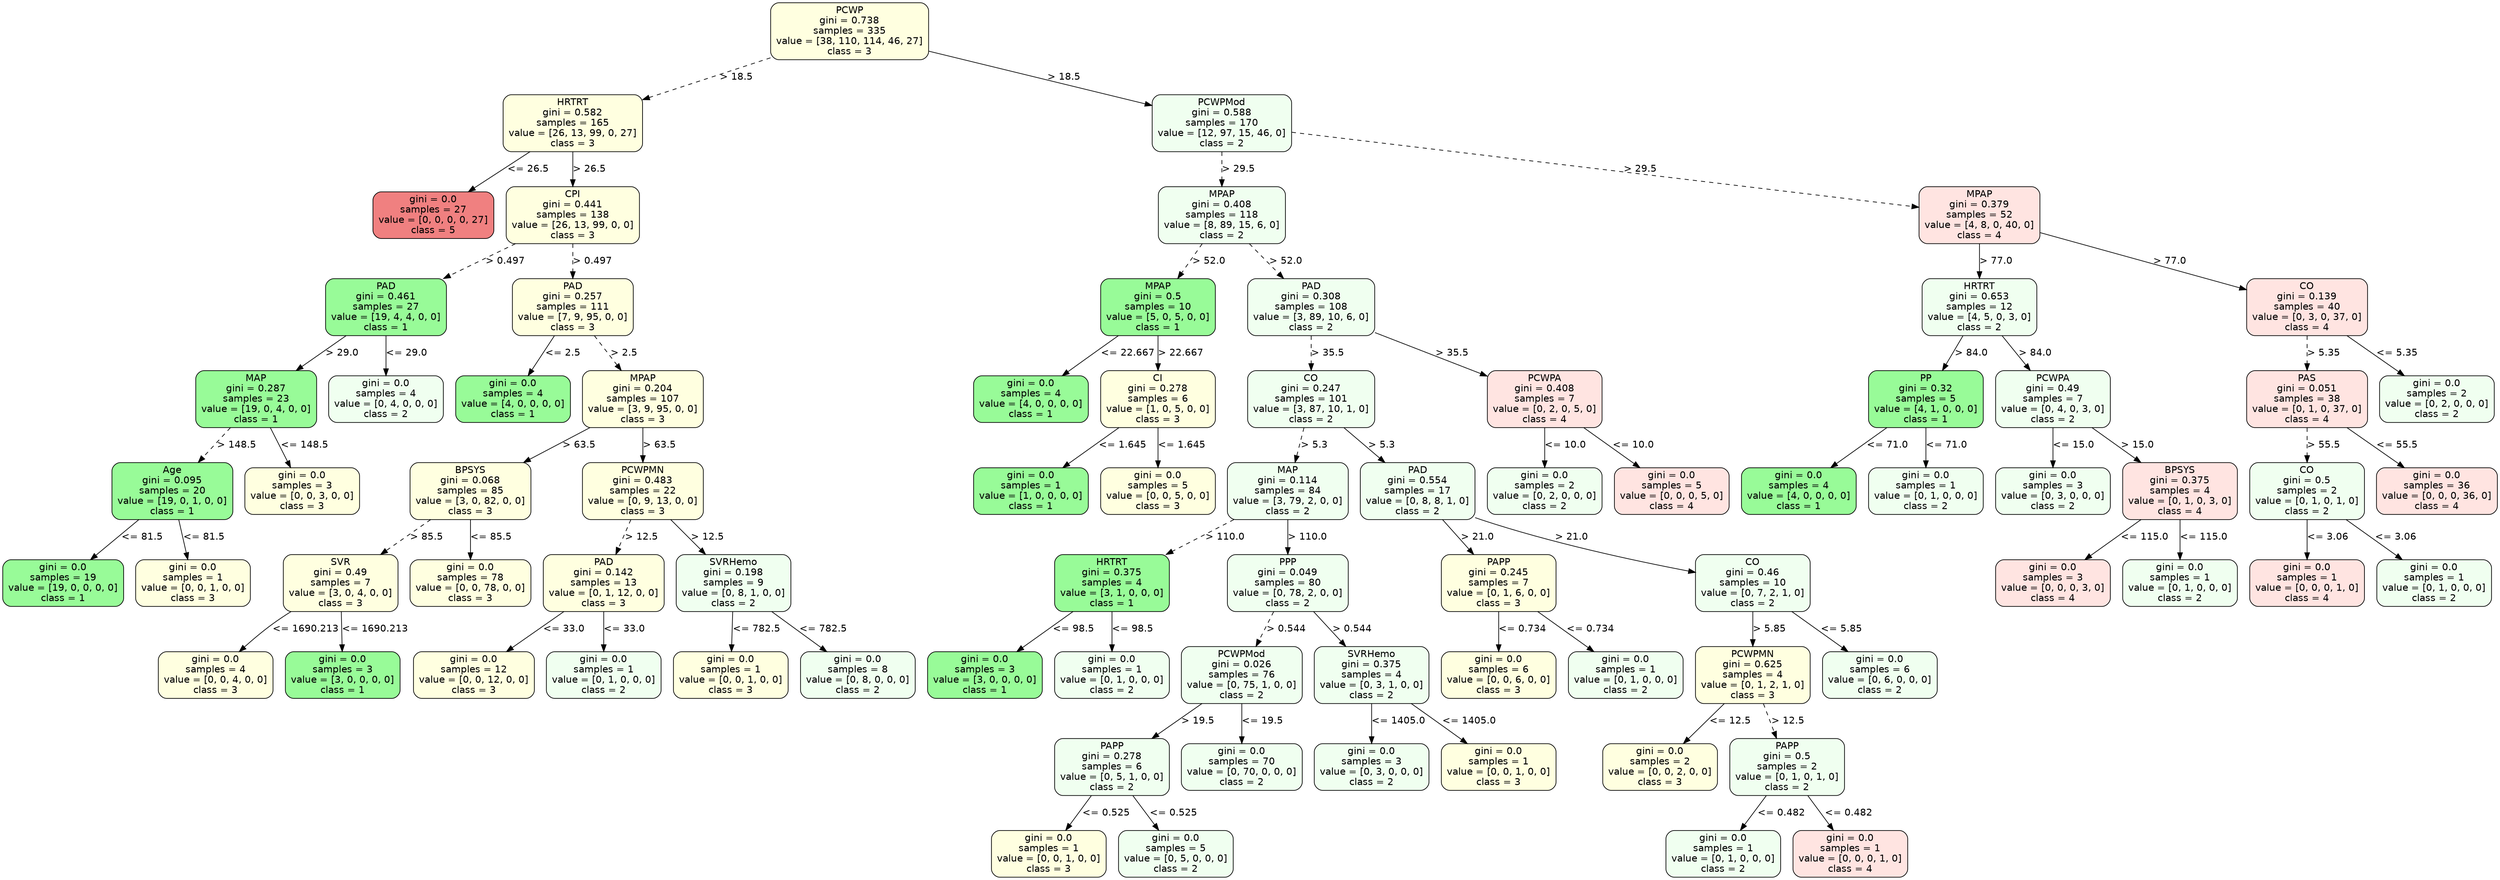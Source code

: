 strict digraph Tree {
	graph [bb="0,0,3161,1274"];
	node [color=black,
		fontname=helvetica,
		label="\N",
		shape=box,
		style="filled, rounded"
	];
	edge [fontname=helvetica];
	0	[fillcolor=lightyellow,
		height=1.1528,
		label="PCWP\ngini = 0.738\nsamples = 335\nvalue = [38, 110, 114, 46, 27]\nclass = 3",
		pos="1096.5,1232.5",
		width=2.6667];
	1	[fillcolor=lightyellow,
		height=1.1528,
		label="HRTRT\ngini = 0.582\nsamples = 165\nvalue = [26, 13, 99, 0, 27]\nclass = 3",
		pos="697.5,1098.5",
		width=2.3611];
	0 -> 1	[label="> 18.5",
		labelangle=45,
		labeldistance=2.5,
		lp="929,1165.5",
		op=">",
		param=18.5,
		pos="e,782.58,1127.6 1000.4,1199.7 937.25,1178.8 854.96,1151.6 792.1,1130.8",
		style=dashed];
	26	[fillcolor=honeydew,
		height=1.1528,
		label="PCWPMod\ngini = 0.588\nsamples = 170\nvalue = [12, 97, 15, 46, 0]\nclass = 2",
		pos="1605.5,1098.5",
		width=2.3611];
	0 -> 26	[label="> 18.5",
		labelangle=-45,
		labeldistance=2.5,
		lp="1386,1165.5",
		op=">",
		param=18.5,
		pos="e,1520.4,1121.6 1192.5,1206.6 1283.7,1183 1419.9,1147.6 1510.7,1124.1",
		style=solid];
	2	[fillcolor=lightcoral,
		height=0.94444,
		label="gini = 0.0\nsamples = 27\nvalue = [0, 0, 0, 0, 27]\nclass = 5",
		pos="524.5,964.5",
		width=2.0417];
	1 -> 2	[label="<= 26.5",
		lp="640,1031.5",
		op="<=",
		param=26.5,
		pos="e,567.79,998.53 644.18,1056.8 622.44,1040.2 597.4,1021.1 575.86,1004.7",
		style=solid];
	3	[fillcolor=lightyellow,
		height=1.1528,
		label="CPI\ngini = 0.441\nsamples = 138\nvalue = [26, 13, 99, 0, 0]\nclass = 3",
		pos="697.5,964.5",
		width=2.25];
	1 -> 3	[label="> 26.5",
		lp="717,1031.5",
		op=">",
		param=26.5,
		pos="e,697.5,1006.3 697.5,1056.8 697.5,1044 697.5,1029.7 697.5,1016.3",
		style=solid];
	4	[fillcolor=palegreen,
		height=1.1528,
		label="PAD\ngini = 0.461\nsamples = 27\nvalue = [19, 4, 4, 0, 0]\nclass = 1",
		pos="479.5,830.5",
		width=2.0417];
	3 -> 4	[label="> 0.497",
		lp="618.5,897.5",
		op=">",
		param=0.497,
		pos="e,546.64,872.15 630.61,923 606.76,908.56 579.74,892.19 555.2,877.34",
		style=dashed];
	11	[fillcolor=lightyellow,
		height=1.1528,
		label="PAD\ngini = 0.257\nsamples = 111\nvalue = [7, 9, 95, 0, 0]\nclass = 3",
		pos="697.5,830.5",
		width=2.0417];
	3 -> 11	[label="> 0.497",
		lp="720.5,897.5",
		op=">",
		param=0.497,
		pos="e,697.5,872.27 697.5,922.82 697.5,910.02 697.5,895.73 697.5,882.32",
		style=dashed];
	5	[fillcolor=palegreen,
		height=1.1528,
		label="MAP\ngini = 0.287\nsamples = 23\nvalue = [19, 0, 4, 0, 0]\nclass = 1",
		pos="317.5,696.5",
		width=2.0417];
	4 -> 5	[label="> 29.0",
		lp="423,763.5",
		op=">",
		param=29.0,
		pos="e,367.26,738.05 429.57,788.82 412.4,774.83 393.03,759.04 375.29,744.59",
		style=solid];
	10	[fillcolor=honeydew,
		height=0.94444,
		label="gini = 0.0\nsamples = 4\nvalue = [0, 4, 0, 0, 0]\nclass = 2",
		pos="479.5,696.5",
		width=1.9444];
	4 -> 10	[label="<= 29.0",
		lp="503,763.5",
		op="<=",
		param=29.0,
		pos="e,479.5,730.74 479.5,788.82 479.5,773.68 479.5,756.44 479.5,741.05",
		style=solid];
	6	[fillcolor=palegreen,
		height=1.1528,
		label="Age\ngini = 0.095\nsamples = 20\nvalue = [19, 0, 1, 0, 0]\nclass = 1",
		pos="194.5,562.5",
		width=2.0417];
	5 -> 6	[label="> 148.5",
		lp="283.5,629.5",
		op=">",
		param=148.5,
		pos="e,232.49,604.27 279.59,654.82 266.97,641.27 252.78,626.04 239.66,611.96",
		style=dashed];
	9	[fillcolor=lightyellow,
		height=0.94444,
		label="gini = 0.0\nsamples = 3\nvalue = [0, 0, 3, 0, 0]\nclass = 3",
		pos="356.5,562.5",
		width=1.9444];
	5 -> 9	[label="<= 148.5",
		lp="366,629.5",
		op="<=",
		param=148.5,
		pos="e,346.68,596.74 329.52,654.82 334.04,639.53 339.18,622.11 343.76,606.61",
		style=solid];
	7	[fillcolor=palegreen,
		height=0.94444,
		label="gini = 0.0\nsamples = 19\nvalue = [19, 0, 0, 0, 0]\nclass = 1",
		pos="73.5,428.5",
		width=2.0417];
	6 -> 7	[label="<= 81.5",
		lp="162,495.5",
		op="<=",
		param=81.5,
		pos="e,103.97,462.74 157.21,520.82 142.53,504.8 125.7,486.45 111,470.41",
		style=solid];
	8	[fillcolor=lightyellow,
		height=0.94444,
		label="gini = 0.0\nsamples = 1\nvalue = [0, 0, 1, 0, 0]\nclass = 3",
		pos="235.5,428.5",
		width=1.9444];
	6 -> 8	[label="<= 81.5",
		lp="240,495.5",
		op="<=",
		param=81.5,
		pos="e,225.17,462.74 207.14,520.82 211.88,505.53 217.3,488.11 222.11,472.61",
		style=solid];
	12	[fillcolor=palegreen,
		height=0.94444,
		label="gini = 0.0\nsamples = 4\nvalue = [4, 0, 0, 0, 0]\nclass = 1",
		pos="637.5,696.5",
		width=1.9444];
	11 -> 12	[label="<= 2.5",
		lp="689.5,763.5",
		op="<=",
		param=2.5,
		pos="e,652.61,730.74 679.01,788.82 671.99,773.39 663.99,755.78 656.89,740.17",
		style=solid];
	13	[fillcolor=lightyellow,
		height=1.1528,
		label="MPAP\ngini = 0.204\nsamples = 107\nvalue = [3, 9, 95, 0, 0]\nclass = 3",
		pos="799.5,696.5",
		width=2.0417];
	11 -> 13	[label="> 2.5",
		lp="768,763.5",
		op=">",
		param=2.5,
		pos="e,767.99,738.27 728.94,788.82 739.31,775.39 750.96,760.32 761.75,746.35",
		style=dashed];
	14	[fillcolor=lightyellow,
		height=1.1528,
		label="BPSYS\ngini = 0.068\nsamples = 85\nvalue = [3, 0, 82, 0, 0]\nclass = 3",
		pos="595.5,562.5",
		width=2.0417];
	13 -> 14	[label="> 63.5",
		lp="724,629.5",
		op=">",
		param=63.5,
		pos="e,658.33,604.15 736.91,655 714.79,640.68 689.74,624.48 666.94,609.73",
		style=solid];
	19	[fillcolor=lightyellow,
		height=1.1528,
		label="PCWPMN\ngini = 0.483\nsamples = 22\nvalue = [0, 9, 13, 0, 0]\nclass = 3",
		pos="799.5,562.5",
		width=2.0417];
	13 -> 19	[label="> 63.5",
		lp="819,629.5",
		op=">",
		param=63.5,
		pos="e,799.5,604.27 799.5,654.82 799.5,642.02 799.5,627.73 799.5,614.32",
		style=solid];
	15	[fillcolor=lightyellow,
		height=1.1528,
		label="SVR\ngini = 0.49\nsamples = 7\nvalue = [3, 0, 4, 0, 0]\nclass = 3",
		pos="433.5,428.5",
		width=1.9444];
	14 -> 15	[label="> 85.5",
		lp="539,495.5",
		op=">",
		param=85.5,
		pos="e,483.26,470.05 545.57,520.82 528.4,506.83 509.03,491.04 491.29,476.59",
		style=dashed];
	18	[fillcolor=lightyellow,
		height=0.94444,
		label="gini = 0.0\nsamples = 78\nvalue = [0, 0, 78, 0, 0]\nclass = 3",
		pos="595.5,428.5",
		width=2.0417];
	14 -> 18	[label="<= 85.5",
		lp="619,495.5",
		op="<=",
		param=85.5,
		pos="e,595.5,462.74 595.5,520.82 595.5,505.68 595.5,488.44 595.5,473.05",
		style=solid];
	16	[fillcolor=lightyellow,
		height=0.94444,
		label="gini = 0.0\nsamples = 4\nvalue = [0, 0, 4, 0, 0]\nclass = 3",
		pos="277.5,294.5",
		width=1.9444];
	15 -> 16	[label="<= 1690.213",
		lp="392,361.5",
		op="<=",
		param=1690.213,
		pos="e,309.87,328.72 375.95,386.89 368.27,381.05 360.61,374.99 353.5,369 341.29,358.72 328.61,346.94 317.18,335.87",
		style=solid];
	17	[fillcolor=palegreen,
		height=0.94444,
		label="gini = 0.0\nsamples = 3\nvalue = [3, 0, 0, 0, 0]\nclass = 1",
		pos="435.5,294.5",
		width=1.9444];
	15 -> 17	[label="<= 1690.213",
		lp="474,361.5",
		op="<=",
		param=1690.213,
		pos="e,435,328.74 434.12,386.82 434.35,371.68 434.61,354.44 434.84,339.05",
		style=solid];
	20	[fillcolor=lightyellow,
		height=1.1528,
		label="PAD\ngini = 0.142\nsamples = 13\nvalue = [0, 1, 12, 0, 0]\nclass = 3",
		pos="760.5,428.5",
		width=2.0417];
	19 -> 20	[label="> 12.5",
		lp="801,495.5",
		op=">",
		param=12.5,
		pos="e,772.55,470.27 787.48,520.82 783.66,507.9 779.39,493.45 775.4,479.92",
		style=dashed];
	23	[fillcolor=honeydew,
		height=1.1528,
		label="SVRHemo\ngini = 0.198\nsamples = 9\nvalue = [0, 8, 1, 0, 0]\nclass = 2",
		pos="922.5,428.5",
		width=1.9444];
	19 -> 23	[label="> 12.5",
		lp="885,495.5",
		op=">",
		param=12.5,
		pos="e,884.51,470.27 837.41,520.82 850.03,507.27 864.22,492.04 877.34,477.96",
		style=solid];
	21	[fillcolor=lightyellow,
		height=0.94444,
		label="gini = 0.0\nsamples = 12\nvalue = [0, 0, 12, 0, 0]\nclass = 3",
		pos="598.5,294.5",
		width=2.0417];
	20 -> 21	[label="<= 33.0",
		lp="708,361.5",
		op="<=",
		param=33.0,
		pos="e,639.04,328.53 710.57,386.82 690.3,370.3 666.97,351.29 646.86,334.9",
		style=solid];
	22	[fillcolor=honeydew,
		height=0.94444,
		label="gini = 0.0\nsamples = 1\nvalue = [0, 1, 0, 0, 0]\nclass = 2",
		pos="760.5,294.5",
		width=1.9444];
	20 -> 22	[label="<= 33.0",
		lp="784,361.5",
		op="<=",
		param=33.0,
		pos="e,760.5,328.74 760.5,386.82 760.5,371.68 760.5,354.44 760.5,339.05",
		style=solid];
	24	[fillcolor=lightyellow,
		height=0.94444,
		label="gini = 0.0\nsamples = 1\nvalue = [0, 0, 1, 0, 0]\nclass = 3",
		pos="918.5,294.5",
		width=1.9444];
	23 -> 24	[label="<= 782.5",
		lp="949,361.5",
		op="<=",
		param=782.5,
		pos="e,919.51,328.74 921.27,386.82 920.81,371.68 920.29,354.44 919.82,339.05",
		style=solid];
	25	[fillcolor=honeydew,
		height=0.94444,
		label="gini = 0.0\nsamples = 8\nvalue = [0, 8, 0, 0, 0]\nclass = 2",
		pos="1076.5,294.5",
		width=1.9444];
	23 -> 25	[label="<= 782.5",
		lp="1032,361.5",
		op="<=",
		param=782.5,
		pos="e,1038,328.53 969.96,386.82 989.15,370.37 1011.2,351.46 1030.3,335.12",
		style=solid];
	27	[fillcolor=honeydew,
		height=1.1528,
		label="MPAP\ngini = 0.408\nsamples = 118\nvalue = [8, 89, 15, 6, 0]\nclass = 2",
		pos="1605.5,964.5",
		width=2.1528];
	26 -> 27	[label="> 29.5",
		lp="1625,1031.5",
		op=">",
		param=29.5,
		pos="e,1605.5,1006.3 1605.5,1056.8 1605.5,1044 1605.5,1029.7 1605.5,1016.3",
		style=dashed];
	62	[fillcolor=mistyrose,
		height=1.1528,
		label="MPAP\ngini = 0.379\nsamples = 52\nvalue = [4, 8, 0, 40, 0]\nclass = 4",
		pos="2518.5,964.5",
		width=2.0417];
	26 -> 62	[label="> 29.5",
		lp="2109,1031.5",
		op=">",
		param=29.5,
		pos="e,2444.9,976.14 1690.6,1085.2 1865.1,1060 2261.5,1002.6 2434.8,977.6",
		style=dashed];
	28	[fillcolor=palegreen,
		height=1.1528,
		label="MPAP\ngini = 0.5\nsamples = 10\nvalue = [5, 0, 5, 0, 0]\nclass = 1",
		pos="1495.5,830.5",
		width=1.9444];
	27 -> 28	[label="> 52.0",
		lp="1574,897.5",
		op=">",
		param=52.0,
		pos="e,1529.5,872.27 1571.6,922.82 1560.3,909.27 1547.6,894.04 1535.9,879.96",
		style=dashed];
	33	[fillcolor=honeydew,
		height=1.1528,
		label="PAD\ngini = 0.308\nsamples = 108\nvalue = [3, 89, 10, 6, 0]\nclass = 2",
		pos="1779.5,830.5",
		width=2.1528];
	27 -> 33	[label="> 52.0",
		lp="1718,897.5",
		op=">",
		param=52.0,
		pos="e,1726.1,872.05 1659.1,922.82 1677.7,908.7 1698.7,892.76 1717.9,878.2",
		style=dashed];
	29	[fillcolor=palegreen,
		height=0.94444,
		label="gini = 0.0\nsamples = 4\nvalue = [4, 0, 0, 0, 0]\nclass = 1",
		pos="1337.5,696.5",
		width=1.9444];
	28 -> 29	[label="<= 22.667",
		lp="1452.5,763.5",
		op="<=",
		param=22.667,
		pos="e,1377,730.53 1446.8,788.82 1427.1,772.37 1404.5,753.46 1384.9,737.12",
		style=solid];
	30	[fillcolor=lightyellow,
		height=1.1528,
		label="CI\ngini = 0.278\nsamples = 6\nvalue = [1, 0, 5, 0, 0]\nclass = 3",
		pos="1495.5,696.5",
		width=1.9444];
	28 -> 30	[label="> 22.667",
		lp="1522.5,763.5",
		op=">",
		param=22.667,
		pos="e,1495.5,738.27 1495.5,788.82 1495.5,776.02 1495.5,761.73 1495.5,748.32",
		style=solid];
	31	[fillcolor=palegreen,
		height=0.94444,
		label="gini = 0.0\nsamples = 1\nvalue = [1, 0, 0, 0, 0]\nclass = 1",
		pos="1337.5,562.5",
		width=1.9444];
	30 -> 31	[label="<= 1.645",
		lp="1449,629.5",
		op="<=",
		param=1.645,
		pos="e,1377,596.53 1446.8,654.82 1427.1,638.37 1404.5,619.46 1384.9,603.12",
		style=solid];
	32	[fillcolor=lightyellow,
		height=0.94444,
		label="gini = 0.0\nsamples = 5\nvalue = [0, 0, 5, 0, 0]\nclass = 3",
		pos="1495.5,562.5",
		width=1.9444];
	30 -> 32	[label="<= 1.645",
		lp="1523,629.5",
		op="<=",
		param=1.645,
		pos="e,1495.5,596.74 1495.5,654.82 1495.5,639.68 1495.5,622.44 1495.5,607.05",
		style=solid];
	34	[fillcolor=honeydew,
		height=1.1528,
		label="CO\ngini = 0.247\nsamples = 101\nvalue = [3, 87, 10, 1, 0]\nclass = 2",
		pos="1779.5,696.5",
		width=2.1528];
	33 -> 34	[label="> 35.5",
		lp="1799,763.5",
		op=">",
		param=35.5,
		pos="e,1779.5,738.27 1779.5,788.82 1779.5,776.02 1779.5,761.73 1779.5,748.32",
		style=dashed];
	59	[fillcolor=mistyrose,
		height=1.1528,
		label="PCWPA\ngini = 0.408\nsamples = 7\nvalue = [0, 2, 0, 5, 0]\nclass = 4",
		pos="1977.5,696.5",
		width=1.9444];
	33 -> 59	[label="> 35.5",
		lp="1904,763.5",
		op=">",
		param=35.5,
		pos="e,1916.5,738.15 1840.3,789 1861.7,774.68 1886,758.48 1908.2,743.73",
		style=solid];
	35	[fillcolor=honeydew,
		height=1.1528,
		label="MAP\ngini = 0.114\nsamples = 84\nvalue = [3, 79, 2, 0, 0]\nclass = 2",
		pos="1657.5,562.5",
		width=2.0417];
	34 -> 35	[label="> 5.3",
		lp="1738,629.5",
		op=">",
		param=5.3,
		pos="e,1695.2,604.27 1741.9,654.82 1729.4,641.27 1715.3,626.04 1702.3,611.96",
		style=dashed];
	48	[fillcolor=honeydew,
		height=1.1528,
		label="PAD\ngini = 0.554\nsamples = 17\nvalue = [0, 8, 8, 1, 0]\nclass = 2",
		pos="1819.5,562.5",
		width=1.9444];
	34 -> 48	[label="> 5.3",
		lp="1817,629.5",
		op=">",
		param=5.3,
		pos="e,1807.1,604.27 1791.8,654.82 1795.7,641.9 1800.1,627.45 1804.2,613.92",
		style=solid];
	36	[fillcolor=palegreen,
		height=1.1528,
		label="HRTRT\ngini = 0.375\nsamples = 4\nvalue = [3, 1, 0, 0, 0]\nclass = 1",
		pos="1392.5,428.5",
		width=1.9444];
	35 -> 36	[label="> 110.0",
		lp="1556.5,495.5",
		op=">",
		param=110.0,
		pos="e,1462.7,464.48 1583.7,524.73 1549,507.43 1507.5,486.78 1472.1,469.14",
		style=dashed];
	39	[fillcolor=honeydew,
		height=1.1528,
		label="PPP\ngini = 0.049\nsamples = 80\nvalue = [0, 78, 2, 0, 0]\nclass = 2",
		pos="1657.5,428.5",
		width=2.0417];
	35 -> 39	[label="> 110.0",
		lp="1680.5,495.5",
		op=">",
		param=110.0,
		pos="e,1657.5,470.27 1657.5,520.82 1657.5,508.02 1657.5,493.73 1657.5,480.32",
		style=solid];
	37	[fillcolor=palegreen,
		height=0.94444,
		label="gini = 0.0\nsamples = 3\nvalue = [3, 0, 0, 0, 0]\nclass = 1",
		pos="1234.5,294.5",
		width=1.9444];
	36 -> 37	[label="<= 98.5",
		lp="1342,361.5",
		op="<=",
		param=98.5,
		pos="e,1274,328.53 1343.8,386.82 1324.1,370.37 1301.5,351.46 1281.9,335.12",
		style=solid];
	38	[fillcolor=honeydew,
		height=0.94444,
		label="gini = 0.0\nsamples = 1\nvalue = [0, 1, 0, 0, 0]\nclass = 2",
		pos="1392.5,294.5",
		width=1.9444];
	36 -> 38	[label="<= 98.5",
		lp="1416,361.5",
		op="<=",
		param=98.5,
		pos="e,1392.5,328.74 1392.5,386.82 1392.5,371.68 1392.5,354.44 1392.5,339.05",
		style=solid];
	40	[fillcolor=honeydew,
		height=1.1528,
		label="PCWPMod\ngini = 0.026\nsamples = 76\nvalue = [0, 75, 1, 0, 0]\nclass = 2",
		pos="1554.5,294.5",
		width=2.0417];
	39 -> 40	[label="> 0.544",
		lp="1632.5,361.5",
		op=">",
		param=0.544,
		pos="e,1586.3,336.27 1625.8,386.82 1615.3,373.39 1603.5,358.32 1592.6,344.35",
		style=dashed];
	45	[fillcolor=honeydew,
		height=1.1528,
		label="SVRHemo\ngini = 0.375\nsamples = 4\nvalue = [0, 3, 1, 0, 0]\nclass = 2",
		pos="1716.5,294.5",
		width=1.9444];
	39 -> 45	[label="> 0.544",
		lp="1712.5,361.5",
		op=">",
		param=0.544,
		pos="e,1698.3,336.27 1675.7,386.82 1681.5,373.77 1688,359.17 1694.1,345.53",
		style=solid];
	41	[fillcolor=honeydew,
		height=1.1528,
		label="PAPP\ngini = 0.278\nsamples = 6\nvalue = [0, 5, 1, 0, 0]\nclass = 2",
		pos="1392.5,160.5",
		width=1.9444];
	40 -> 41	[label="> 19.5",
		lp="1498,227.5",
		op=">",
		param=19.5,
		pos="e,1442.3,202.05 1504.6,252.82 1487.4,238.83 1468,223.04 1450.3,208.59",
		style=solid];
	44	[fillcolor=honeydew,
		height=0.94444,
		label="gini = 0.0\nsamples = 70\nvalue = [0, 70, 0, 0, 0]\nclass = 2",
		pos="1554.5,160.5",
		width=2.0417];
	40 -> 44	[label="<= 19.5",
		lp="1578,227.5",
		op="<=",
		param=19.5,
		pos="e,1554.5,194.74 1554.5,252.82 1554.5,237.68 1554.5,220.44 1554.5,205.05",
		style=solid];
	42	[fillcolor=lightyellow,
		height=0.94444,
		label="gini = 0.0\nsamples = 1\nvalue = [0, 0, 1, 0, 0]\nclass = 3",
		pos="1313.5,34",
		width=1.9444];
	41 -> 42	[label="<= 0.525",
		lp="1383,93.5",
		op="<=",
		param=0.525,
		pos="e,1334.7,68.379 1366.6,118.73 1358.1,105.35 1348.7,90.465 1340.1,76.995",
		style=solid];
	43	[fillcolor=honeydew,
		height=0.94444,
		label="gini = 0.0\nsamples = 5\nvalue = [0, 5, 0, 0, 0]\nclass = 2",
		pos="1471.5,34",
		width=1.9444];
	41 -> 43	[label="<= 0.525",
		lp="1467,93.5",
		op="<=",
		param=0.525,
		pos="e,1450.3,68.379 1418.4,118.73 1426.9,105.35 1436.3,90.465 1444.9,76.995",
		style=solid];
	46	[fillcolor=honeydew,
		height=0.94444,
		label="gini = 0.0\nsamples = 3\nvalue = [0, 3, 0, 0, 0]\nclass = 2",
		pos="1716.5,160.5",
		width=1.9444];
	45 -> 46	[label="<= 1405.0",
		lp="1747.5,227.5",
		op="<=",
		param=1405.0,
		pos="e,1716.5,194.74 1716.5,252.82 1716.5,237.68 1716.5,220.44 1716.5,205.05",
		style=solid];
	47	[fillcolor=lightyellow,
		height=0.94444,
		label="gini = 0.0\nsamples = 1\nvalue = [0, 0, 1, 0, 0]\nclass = 3",
		pos="1874.5,160.5",
		width=1.9444];
	45 -> 47	[label="<= 1405.0",
		lp="1831.5,227.5",
		op="<=",
		param=1405.0,
		pos="e,1835,194.53 1765.2,252.82 1784.9,236.37 1807.5,217.46 1827.1,201.12",
		style=solid];
	49	[fillcolor=lightyellow,
		height=1.1528,
		label="PAPP\ngini = 0.245\nsamples = 7\nvalue = [0, 1, 6, 0, 0]\nclass = 3",
		pos="1874.5,428.5",
		width=1.9444];
	48 -> 49	[label="> 21.0",
		lp="1869,495.5",
		op=">",
		param=21.0,
		pos="e,1857.5,470.27 1836.5,520.82 1841.9,507.77 1848,493.17 1853.7,479.53",
		style=solid];
	52	[fillcolor=honeydew,
		height=1.1528,
		label="CO\ngini = 0.46\nsamples = 10\nvalue = [0, 7, 2, 1, 0]\nclass = 2",
		pos="2190.5,428.5",
		width=1.9444];
	48 -> 52	[label="> 21.0",
		lp="2005,495.5",
		op=">",
		param=21.0,
		pos="e,2120.3,447.87 1889.9,524.68 1892.8,523.4 1895.6,522.17 1898.5,521 1968.6,492.3 2051.2,467.19 2110.6,450.57",
		style=solid];
	50	[fillcolor=lightyellow,
		height=0.94444,
		label="gini = 0.0\nsamples = 6\nvalue = [0, 0, 6, 0, 0]\nclass = 3",
		pos="1874.5,294.5",
		width=1.9444];
	49 -> 50	[label="<= 0.734",
		lp="1902,361.5",
		op="<=",
		param=0.734,
		pos="e,1874.5,328.74 1874.5,386.82 1874.5,371.68 1874.5,354.44 1874.5,339.05",
		style=solid];
	51	[fillcolor=honeydew,
		height=0.94444,
		label="gini = 0.0\nsamples = 1\nvalue = [0, 1, 0, 0, 0]\nclass = 2",
		pos="2032.5,294.5",
		width=1.9444];
	49 -> 51	[label="<= 0.734",
		lp="1986,361.5",
		op="<=",
		param=0.734,
		pos="e,1993,328.53 1923.2,386.82 1942.9,370.37 1965.5,351.46 1985.1,335.12",
		style=solid];
	53	[fillcolor=lightyellow,
		height=1.1528,
		label="PCWPMN\ngini = 0.625\nsamples = 4\nvalue = [0, 1, 2, 1, 0]\nclass = 3",
		pos="2190.5,294.5",
		width=1.9444];
	52 -> 53	[label="> 5.85",
		lp="2210,361.5",
		op=">",
		param=5.85,
		pos="e,2190.5,336.27 2190.5,386.82 2190.5,374.02 2190.5,359.73 2190.5,346.32",
		style=solid];
	58	[fillcolor=honeydew,
		height=0.94444,
		label="gini = 0.0\nsamples = 6\nvalue = [0, 6, 0, 0, 0]\nclass = 2",
		pos="2348.5,294.5",
		width=1.9444];
	52 -> 58	[label="<= 5.85",
		lp="2298,361.5",
		op="<=",
		param=5.85,
		pos="e,2309,328.53 2239.2,386.82 2258.9,370.37 2281.5,351.46 2301.1,335.12",
		style=solid];
	54	[fillcolor=lightyellow,
		height=0.94444,
		label="gini = 0.0\nsamples = 2\nvalue = [0, 0, 2, 0, 0]\nclass = 3",
		pos="2076.5,160.5",
		width=1.9444];
	53 -> 54	[label="<= 12.5",
		lp="2161,227.5",
		op="<=",
		param=12.5,
		pos="e,2105.2,194.74 2155.4,252.82 2141.5,236.8 2125.7,218.45 2111.8,202.41",
		style=solid];
	55	[fillcolor=honeydew,
		height=1.1528,
		label="PAPP\ngini = 0.5\nsamples = 2\nvalue = [0, 1, 0, 1, 0]\nclass = 2",
		pos="2234.5,160.5",
		width=1.9444];
	53 -> 55	[label="> 12.5",
		lp="2234,227.5",
		op=">",
		param=12.5,
		pos="e,2220.9,202.27 2204.1,252.82 2208.4,239.9 2213.2,225.45 2217.7,211.92",
		style=dashed];
	56	[fillcolor=honeydew,
		height=0.94444,
		label="gini = 0.0\nsamples = 1\nvalue = [0, 1, 0, 0, 0]\nclass = 2",
		pos="2155.5,34",
		width=1.9444];
	55 -> 56	[label="<= 0.482",
		lp="2225,93.5",
		op="<=",
		param=0.482,
		pos="e,2176.7,68.379 2208.6,118.73 2200.1,105.35 2190.7,90.465 2182.1,76.995",
		style=solid];
	57	[fillcolor=mistyrose,
		height=0.94444,
		label="gini = 0.0\nsamples = 1\nvalue = [0, 0, 0, 1, 0]\nclass = 4",
		pos="2313.5,34",
		width=1.9444];
	55 -> 57	[label="<= 0.482",
		lp="2309,93.5",
		op="<=",
		param=0.482,
		pos="e,2292.3,68.379 2260.4,118.73 2268.9,105.35 2278.3,90.465 2286.9,76.995",
		style=solid];
	60	[fillcolor=honeydew,
		height=0.94444,
		label="gini = 0.0\nsamples = 2\nvalue = [0, 2, 0, 0, 0]\nclass = 2",
		pos="1977.5,562.5",
		width=1.9444];
	59 -> 60	[label="<= 10.0",
		lp="2001,629.5",
		op="<=",
		param=10.0,
		pos="e,1977.5,596.74 1977.5,654.82 1977.5,639.68 1977.5,622.44 1977.5,607.05",
		style=solid];
	61	[fillcolor=mistyrose,
		height=0.94444,
		label="gini = 0.0\nsamples = 5\nvalue = [0, 0, 0, 5, 0]\nclass = 4",
		pos="2135.5,562.5",
		width=1.9444];
	59 -> 61	[label="<= 10.0",
		lp="2085,629.5",
		op="<=",
		param=10.0,
		pos="e,2096,596.53 2026.2,654.82 2045.9,638.37 2068.5,619.46 2088.1,603.12",
		style=solid];
	63	[fillcolor=honeydew,
		height=1.1528,
		label="HRTRT\ngini = 0.653\nsamples = 12\nvalue = [4, 5, 0, 3, 0]\nclass = 2",
		pos="2518.5,830.5",
		width=1.9444];
	62 -> 63	[label="> 77.0",
		lp="2538,897.5",
		op=">",
		param=77.0,
		pos="e,2518.5,872.27 2518.5,922.82 2518.5,910.02 2518.5,895.73 2518.5,882.32",
		style=solid];
	72	[fillcolor=mistyrose,
		height=1.1528,
		label="CO\ngini = 0.139\nsamples = 40\nvalue = [0, 3, 0, 37, 0]\nclass = 4",
		pos="2925.5,830.5",
		width=2.0417];
	62 -> 72	[label="> 77.0",
		lp="2754,897.5",
		op=">",
		param=77.0,
		pos="e,2851.7,855.45 2592.2,939.6 2662.6,916.77 2768.5,882.42 2842,858.59",
		style=solid];
	64	[fillcolor=palegreen,
		height=1.1528,
		label="PP\ngini = 0.32\nsamples = 5\nvalue = [4, 1, 0, 0, 0]\nclass = 1",
		pos="2451.5,696.5",
		width=1.9444];
	63 -> 64	[label="> 84.0",
		lp="2507,763.5",
		op=">",
		param=84.0,
		pos="e,2472.2,738.27 2497.9,788.82 2491.2,775.77 2483.8,761.17 2476.9,747.53",
		style=solid];
	67	[fillcolor=honeydew,
		height=1.1528,
		label="PCWPA\ngini = 0.49\nsamples = 7\nvalue = [0, 4, 0, 3, 0]\nclass = 2",
		pos="2609.5,696.5",
		width=1.9444];
	63 -> 67	[label="> 84.0",
		lp="2587,763.5",
		op=">",
		param=84.0,
		pos="e,2581.4,738.27 2546.5,788.82 2555.7,775.52 2566,760.6 2575.6,746.74",
		style=solid];
	65	[fillcolor=palegreen,
		height=0.94444,
		label="gini = 0.0\nsamples = 4\nvalue = [4, 0, 0, 0, 0]\nclass = 1",
		pos="2293.5,562.5",
		width=1.9444];
	64 -> 65	[label="<= 71.0",
		lp="2401,629.5",
		op="<=",
		param=71.0,
		pos="e,2333,596.53 2402.8,654.82 2383.1,638.37 2360.5,619.46 2340.9,603.12",
		style=solid];
	66	[fillcolor=honeydew,
		height=0.94444,
		label="gini = 0.0\nsamples = 1\nvalue = [0, 1, 0, 0, 0]\nclass = 2",
		pos="2451.5,562.5",
		width=1.9444];
	64 -> 66	[label="<= 71.0",
		lp="2475,629.5",
		op="<=",
		param=71.0,
		pos="e,2451.5,596.74 2451.5,654.82 2451.5,639.68 2451.5,622.44 2451.5,607.05",
		style=solid];
	68	[fillcolor=honeydew,
		height=0.94444,
		label="gini = 0.0\nsamples = 3\nvalue = [0, 3, 0, 0, 0]\nclass = 2",
		pos="2609.5,562.5",
		width=1.9444];
	67 -> 68	[label="<= 15.0",
		lp="2633,629.5",
		op="<=",
		param=15.0,
		pos="e,2609.5,596.74 2609.5,654.82 2609.5,639.68 2609.5,622.44 2609.5,607.05",
		style=solid];
	69	[fillcolor=mistyrose,
		height=1.1528,
		label="BPSYS\ngini = 0.375\nsamples = 4\nvalue = [0, 1, 0, 3, 0]\nclass = 4",
		pos="2767.5,562.5",
		width=1.9444];
	67 -> 69	[label="> 15.0",
		lp="2713,629.5",
		op=">",
		param=15.0,
		pos="e,2719,604.05 2658.2,654.82 2674.9,640.83 2693.8,625.04 2711.1,610.59",
		style=solid];
	70	[fillcolor=mistyrose,
		height=0.94444,
		label="gini = 0.0\nsamples = 3\nvalue = [0, 0, 0, 3, 0]\nclass = 4",
		pos="2609.5,428.5",
		width=1.9444];
	69 -> 70	[label="<= 115.0",
		lp="2721,495.5",
		op="<=",
		param=115.0,
		pos="e,2649,462.53 2718.8,520.82 2699.1,504.37 2676.5,485.46 2656.9,469.12",
		style=solid];
	71	[fillcolor=honeydew,
		height=0.94444,
		label="gini = 0.0\nsamples = 1\nvalue = [0, 1, 0, 0, 0]\nclass = 2",
		pos="2767.5,428.5",
		width=1.9444];
	69 -> 71	[label="<= 115.0",
		lp="2795,495.5",
		op="<=",
		param=115.0,
		pos="e,2767.5,462.74 2767.5,520.82 2767.5,505.68 2767.5,488.44 2767.5,473.05",
		style=solid];
	73	[fillcolor=mistyrose,
		height=1.1528,
		label="PAS\ngini = 0.051\nsamples = 38\nvalue = [0, 1, 0, 37, 0]\nclass = 4",
		pos="2925.5,696.5",
		width=2.0417];
	72 -> 73	[label="> 5.35",
		lp="2945,763.5",
		op=">",
		param=5.35,
		pos="e,2925.5,738.27 2925.5,788.82 2925.5,776.02 2925.5,761.73 2925.5,748.32",
		style=dashed];
	78	[fillcolor=honeydew,
		height=0.94444,
		label="gini = 0.0\nsamples = 2\nvalue = [0, 2, 0, 0, 0]\nclass = 2",
		pos="3087.5,696.5",
		width=1.9444];
	72 -> 78	[label="<= 5.35",
		lp="3035,763.5",
		op="<=",
		param=5.35,
		pos="e,3047,730.53 2975.4,788.82 2995.7,772.3 3019,753.29 3039.1,736.9",
		style=solid];
	74	[fillcolor=honeydew,
		height=1.1528,
		label="CO\ngini = 0.5\nsamples = 2\nvalue = [0, 1, 0, 1, 0]\nclass = 2",
		pos="2925.5,562.5",
		width=1.9444];
	73 -> 74	[label="> 55.5",
		lp="2945,629.5",
		op=">",
		param=55.5,
		pos="e,2925.5,604.27 2925.5,654.82 2925.5,642.02 2925.5,627.73 2925.5,614.32",
		style=dashed];
	77	[fillcolor=mistyrose,
		height=0.94444,
		label="gini = 0.0\nsamples = 36\nvalue = [0, 0, 0, 36, 0]\nclass = 4",
		pos="3087.5,562.5",
		width=2.0417];
	73 -> 77	[label="<= 55.5",
		lp="3035,629.5",
		op="<=",
		param=55.5,
		pos="e,3047,596.53 2975.4,654.82 2995.7,638.3 3019,619.29 3039.1,602.9",
		style=solid];
	75	[fillcolor=mistyrose,
		height=0.94444,
		label="gini = 0.0\nsamples = 1\nvalue = [0, 0, 0, 1, 0]\nclass = 4",
		pos="2925.5,428.5",
		width=1.9444];
	74 -> 75	[label="<= 3.06",
		lp="2949,495.5",
		op="<=",
		param=3.06,
		pos="e,2925.5,462.74 2925.5,520.82 2925.5,505.68 2925.5,488.44 2925.5,473.05",
		style=solid];
	76	[fillcolor=honeydew,
		height=0.94444,
		label="gini = 0.0\nsamples = 1\nvalue = [0, 1, 0, 0, 0]\nclass = 2",
		pos="3083.5,428.5",
		width=1.9444];
	74 -> 76	[label="<= 3.06",
		lp="3033,495.5",
		op="<=",
		param=3.06,
		pos="e,3044,462.53 2974.2,520.82 2993.9,504.37 3016.5,485.46 3036.1,469.12",
		style=solid];
}
